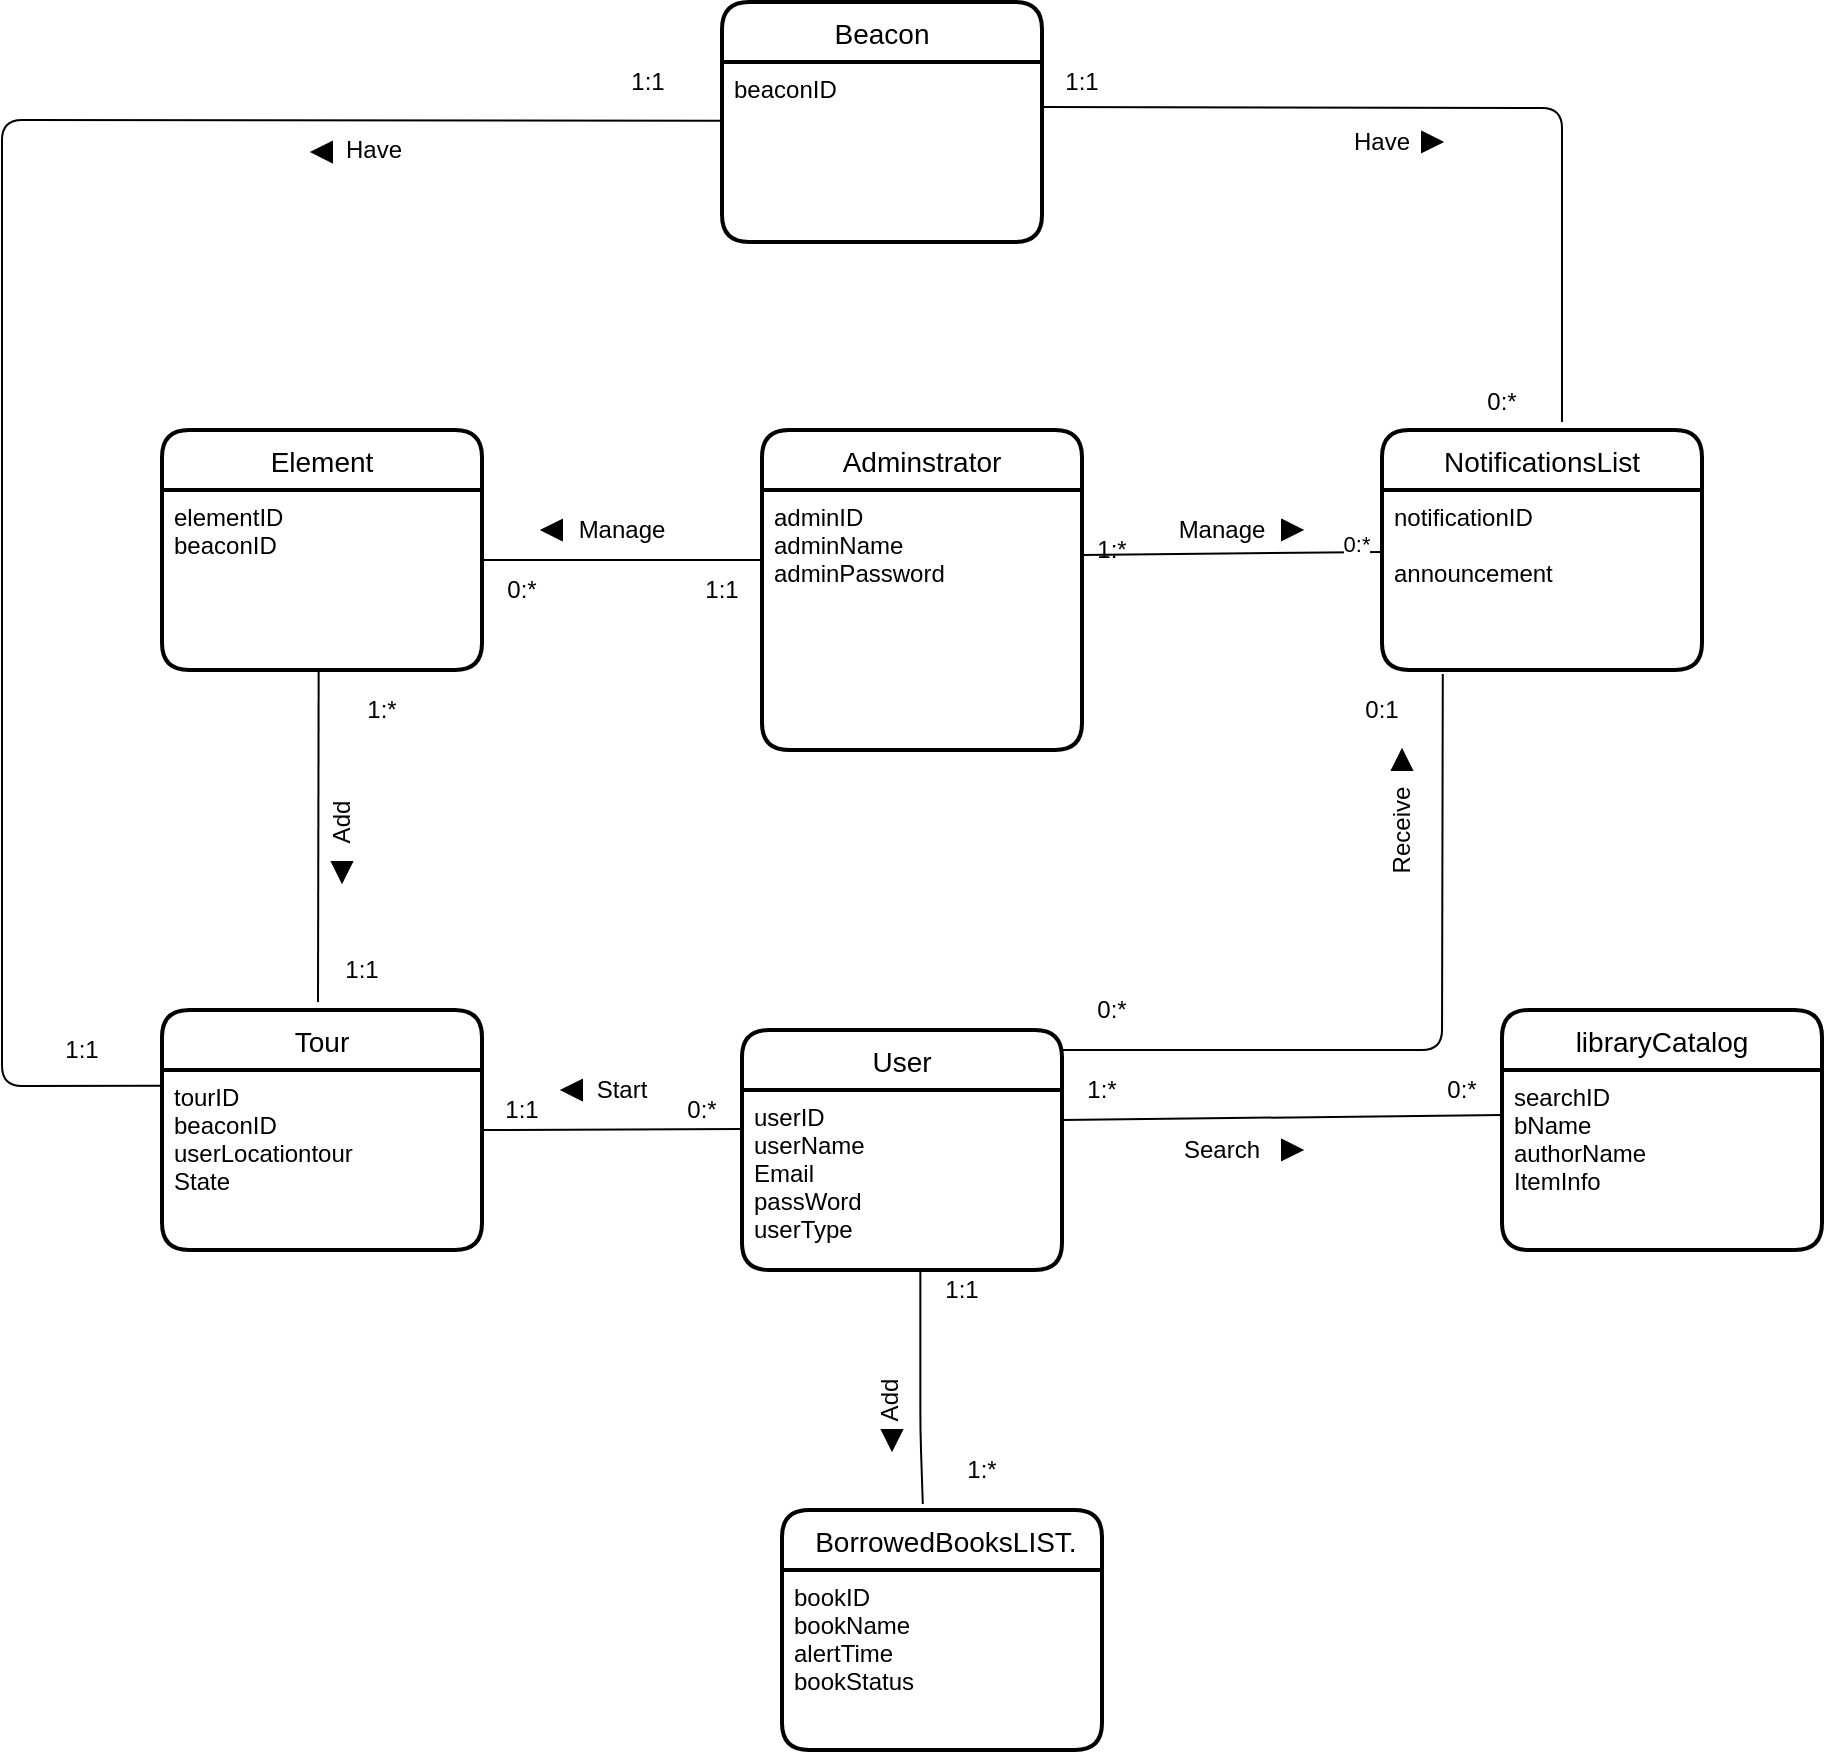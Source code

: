 <mxfile version="13.8.8" type="github">
  <diagram id="b6xReiiVfWbp93-vF_JI" name="Page-1">
    <mxGraphModel dx="1798" dy="958" grid="1" gridSize="10" guides="1" tooltips="1" connect="1" arrows="1" fold="1" page="1" pageScale="1" pageWidth="827" pageHeight="1169" math="0" shadow="0">
      <root>
        <mxCell id="0" />
        <mxCell id="1" parent="0" />
        <mxCell id="oIsRurDVyBBEBnvUEINs-1" value="User" style="swimlane;childLayout=stackLayout;horizontal=1;startSize=30;horizontalStack=0;rounded=1;fontSize=14;fontStyle=0;strokeWidth=2;resizeParent=0;resizeLast=1;shadow=0;dashed=0;align=center;" parent="1" vertex="1">
          <mxGeometry x="440" y="554" width="160" height="120" as="geometry" />
        </mxCell>
        <mxCell id="oIsRurDVyBBEBnvUEINs-2" value="userID&#xa;userName&#xa;Email&#xa;passWord&#xa;userType" style="align=left;strokeColor=none;fillColor=none;spacingLeft=4;fontSize=12;verticalAlign=top;resizable=0;rotatable=0;part=1;" parent="oIsRurDVyBBEBnvUEINs-1" vertex="1">
          <mxGeometry y="30" width="160" height="90" as="geometry" />
        </mxCell>
        <mxCell id="oIsRurDVyBBEBnvUEINs-3" value="Adminstrator" style="swimlane;childLayout=stackLayout;horizontal=1;startSize=30;horizontalStack=0;rounded=1;fontSize=14;fontStyle=0;strokeWidth=2;resizeParent=0;resizeLast=1;shadow=0;dashed=0;align=center;" parent="1" vertex="1">
          <mxGeometry x="450" y="254" width="160" height="160" as="geometry" />
        </mxCell>
        <mxCell id="oIsRurDVyBBEBnvUEINs-4" value="adminID&#xa;adminName&#xa;adminPassword" style="align=left;strokeColor=none;fillColor=none;spacingLeft=4;fontSize=12;verticalAlign=top;resizable=0;rotatable=0;part=1;" parent="oIsRurDVyBBEBnvUEINs-3" vertex="1">
          <mxGeometry y="30" width="160" height="130" as="geometry" />
        </mxCell>
        <mxCell id="oIsRurDVyBBEBnvUEINs-5" value="Tour" style="swimlane;childLayout=stackLayout;horizontal=1;startSize=30;horizontalStack=0;rounded=1;fontSize=14;fontStyle=0;strokeWidth=2;resizeParent=0;resizeLast=1;shadow=0;dashed=0;align=center;" parent="1" vertex="1">
          <mxGeometry x="150" y="544" width="160" height="120" as="geometry" />
        </mxCell>
        <mxCell id="oIsRurDVyBBEBnvUEINs-6" value="tourID&#xa;beaconID&#xa;userLocationtour&#xa;State&#xa;" style="align=left;strokeColor=none;fillColor=none;spacingLeft=4;fontSize=12;verticalAlign=top;resizable=0;rotatable=0;part=1;" parent="oIsRurDVyBBEBnvUEINs-5" vertex="1">
          <mxGeometry y="30" width="160" height="90" as="geometry" />
        </mxCell>
        <mxCell id="oIsRurDVyBBEBnvUEINs-7" value="Element" style="swimlane;childLayout=stackLayout;horizontal=1;startSize=30;horizontalStack=0;rounded=1;fontSize=14;fontStyle=0;strokeWidth=2;resizeParent=0;resizeLast=1;shadow=0;dashed=0;align=center;" parent="1" vertex="1">
          <mxGeometry x="150" y="254" width="160" height="120" as="geometry" />
        </mxCell>
        <mxCell id="oIsRurDVyBBEBnvUEINs-8" value="elementID&#xa;beaconID&#xa;" style="align=left;strokeColor=none;fillColor=none;spacingLeft=4;fontSize=12;verticalAlign=top;resizable=0;rotatable=0;part=1;" parent="oIsRurDVyBBEBnvUEINs-7" vertex="1">
          <mxGeometry y="30" width="160" height="90" as="geometry" />
        </mxCell>
        <mxCell id="oIsRurDVyBBEBnvUEINs-11" value="NotificationsList" style="swimlane;childLayout=stackLayout;horizontal=1;startSize=30;horizontalStack=0;rounded=1;fontSize=14;fontStyle=0;strokeWidth=2;resizeParent=0;resizeLast=1;shadow=0;dashed=0;align=center;" parent="1" vertex="1">
          <mxGeometry x="760" y="254" width="160" height="120" as="geometry" />
        </mxCell>
        <mxCell id="oIsRurDVyBBEBnvUEINs-12" value="notificationID&#xa;&#xa;announcement&#xa;" style="align=left;strokeColor=none;fillColor=none;spacingLeft=4;fontSize=12;verticalAlign=top;resizable=0;rotatable=0;part=1;" parent="oIsRurDVyBBEBnvUEINs-11" vertex="1">
          <mxGeometry y="30" width="160" height="90" as="geometry" />
        </mxCell>
        <mxCell id="oIsRurDVyBBEBnvUEINs-15" value=" BorrowedBooksLIST." style="swimlane;childLayout=stackLayout;horizontal=1;startSize=30;horizontalStack=0;rounded=1;fontSize=14;fontStyle=0;strokeWidth=2;resizeParent=0;resizeLast=1;shadow=0;dashed=0;align=center;" parent="1" vertex="1">
          <mxGeometry x="460" y="794" width="160" height="120" as="geometry" />
        </mxCell>
        <mxCell id="oIsRurDVyBBEBnvUEINs-16" value="bookID&#xa;bookName&#xa;alertTime&#xa;bookStatus&#xa;" style="align=left;strokeColor=none;fillColor=none;spacingLeft=4;fontSize=12;verticalAlign=top;resizable=0;rotatable=0;part=1;" parent="oIsRurDVyBBEBnvUEINs-15" vertex="1">
          <mxGeometry y="30" width="160" height="90" as="geometry" />
        </mxCell>
        <mxCell id="oIsRurDVyBBEBnvUEINs-17" value="libraryCatalog" style="swimlane;childLayout=stackLayout;horizontal=1;startSize=30;horizontalStack=0;rounded=1;fontSize=14;fontStyle=0;strokeWidth=2;resizeParent=0;resizeLast=1;shadow=0;dashed=0;align=center;" parent="1" vertex="1">
          <mxGeometry x="820" y="544" width="160" height="120" as="geometry" />
        </mxCell>
        <mxCell id="oIsRurDVyBBEBnvUEINs-18" value="searchID&#xa;bName&#xa;authorName&#xa;ItemInfo" style="align=left;strokeColor=none;fillColor=none;spacingLeft=4;fontSize=12;verticalAlign=top;resizable=0;rotatable=0;part=1;" parent="oIsRurDVyBBEBnvUEINs-17" vertex="1">
          <mxGeometry y="30" width="160" height="90" as="geometry" />
        </mxCell>
        <mxCell id="YU0FvFcGYG7VNWClvzHV-2" value="" style="endArrow=none;html=1;rounded=0;exitX=1;exitY=0.25;exitDx=0;exitDy=0;" parent="1" source="oIsRurDVyBBEBnvUEINs-4" edge="1">
          <mxGeometry relative="1" as="geometry">
            <mxPoint x="610" y="313.5" as="sourcePoint" />
            <mxPoint x="760" y="315" as="targetPoint" />
          </mxGeometry>
        </mxCell>
        <mxCell id="YU0FvFcGYG7VNWClvzHV-3" value="" style="resizable=0;html=1;align=right;verticalAlign=bottom;" parent="YU0FvFcGYG7VNWClvzHV-2" connectable="0" vertex="1">
          <mxGeometry x="1" relative="1" as="geometry" />
        </mxCell>
        <mxCell id="YU0FvFcGYG7VNWClvzHV-4" value="0:*" style="edgeLabel;html=1;align=center;verticalAlign=middle;resizable=0;points=[];" parent="YU0FvFcGYG7VNWClvzHV-2" vertex="1" connectable="0">
          <mxGeometry x="0.826" y="4" relative="1" as="geometry">
            <mxPoint as="offset" />
          </mxGeometry>
        </mxCell>
        <mxCell id="YU0FvFcGYG7VNWClvzHV-5" value="Manage" style="text;html=1;strokeColor=none;fillColor=none;align=center;verticalAlign=middle;whiteSpace=wrap;rounded=0;" parent="1" vertex="1">
          <mxGeometry x="660" y="294" width="40" height="20" as="geometry" />
        </mxCell>
        <mxCell id="YU0FvFcGYG7VNWClvzHV-6" value="1:*" style="text;html=1;strokeColor=none;fillColor=none;align=center;verticalAlign=middle;whiteSpace=wrap;rounded=0;" parent="1" vertex="1">
          <mxGeometry x="620" y="304" width="10" height="20" as="geometry" />
        </mxCell>
        <mxCell id="YU0FvFcGYG7VNWClvzHV-11" value="" style="endArrow=none;html=1;rounded=0;" parent="1" edge="1">
          <mxGeometry relative="1" as="geometry">
            <mxPoint x="228.33" y="374.17" as="sourcePoint" />
            <mxPoint x="228" y="540" as="targetPoint" />
          </mxGeometry>
        </mxCell>
        <mxCell id="YU0FvFcGYG7VNWClvzHV-12" value="1:*" style="text;html=1;strokeColor=none;fillColor=none;align=center;verticalAlign=middle;whiteSpace=wrap;rounded=0;" parent="1" vertex="1">
          <mxGeometry x="240" y="384" width="40" height="20" as="geometry" />
        </mxCell>
        <mxCell id="YU0FvFcGYG7VNWClvzHV-13" value="1:1" style="text;html=1;strokeColor=none;fillColor=none;align=center;verticalAlign=middle;whiteSpace=wrap;rounded=0;" parent="1" vertex="1">
          <mxGeometry x="230" y="514" width="40" height="20" as="geometry" />
        </mxCell>
        <mxCell id="YU0FvFcGYG7VNWClvzHV-14" value="0:*" style="text;html=1;strokeColor=none;fillColor=none;align=center;verticalAlign=middle;whiteSpace=wrap;rounded=0;" parent="1" vertex="1">
          <mxGeometry x="310" y="324" width="40" height="20" as="geometry" />
        </mxCell>
        <mxCell id="YU0FvFcGYG7VNWClvzHV-19" value="Manage" style="text;html=1;strokeColor=none;fillColor=none;align=center;verticalAlign=middle;whiteSpace=wrap;rounded=0;rotation=0;" parent="1" vertex="1">
          <mxGeometry x="360" y="294" width="40" height="20" as="geometry" />
        </mxCell>
        <mxCell id="oIsRurDVyBBEBnvUEINs-9" value="Beacon" style="swimlane;childLayout=stackLayout;horizontal=1;startSize=30;horizontalStack=0;rounded=1;fontSize=14;fontStyle=0;strokeWidth=2;resizeParent=0;resizeLast=1;shadow=0;dashed=0;align=center;" parent="1" vertex="1">
          <mxGeometry x="430" y="40" width="160" height="120" as="geometry" />
        </mxCell>
        <mxCell id="oIsRurDVyBBEBnvUEINs-10" value="beaconID&#xa;&#xa;" style="align=left;strokeColor=none;fillColor=none;spacingLeft=4;fontSize=12;verticalAlign=top;resizable=0;rotatable=0;part=1;" parent="oIsRurDVyBBEBnvUEINs-9" vertex="1">
          <mxGeometry y="30" width="160" height="90" as="geometry" />
        </mxCell>
        <mxCell id="YU0FvFcGYG7VNWClvzHV-21" value="" style="line;strokeWidth=1;rotatable=0;dashed=0;labelPosition=right;align=left;verticalAlign=middle;spacingTop=0;spacingLeft=6;points=[];portConstraint=eastwest;" parent="1" vertex="1">
          <mxGeometry x="310" y="314" width="140" height="10" as="geometry" />
        </mxCell>
        <mxCell id="YU0FvFcGYG7VNWClvzHV-16" value="1:1" style="text;html=1;strokeColor=none;fillColor=none;align=center;verticalAlign=middle;whiteSpace=wrap;rounded=0;" parent="1" vertex="1">
          <mxGeometry x="350" y="314" width="160" height="40" as="geometry" />
        </mxCell>
        <mxCell id="YU0FvFcGYG7VNWClvzHV-31" value="" style="endArrow=none;html=1;exitX=0.44;exitY=-0.025;exitDx=0;exitDy=0;exitPerimeter=0;" parent="1" source="oIsRurDVyBBEBnvUEINs-15" edge="1">
          <mxGeometry width="50" height="50" relative="1" as="geometry">
            <mxPoint x="529" y="784" as="sourcePoint" />
            <mxPoint x="529.17" y="674" as="targetPoint" />
            <Array as="points">
              <mxPoint x="529.17" y="754" />
            </Array>
          </mxGeometry>
        </mxCell>
        <mxCell id="YU0FvFcGYG7VNWClvzHV-32" value="1:1" style="text;html=1;strokeColor=none;fillColor=none;align=center;verticalAlign=middle;whiteSpace=wrap;rounded=0;" parent="1" vertex="1">
          <mxGeometry x="530" y="674" width="40" height="20" as="geometry" />
        </mxCell>
        <mxCell id="YU0FvFcGYG7VNWClvzHV-33" value="1:*" style="text;html=1;strokeColor=none;fillColor=none;align=center;verticalAlign=middle;whiteSpace=wrap;rounded=0;" parent="1" vertex="1">
          <mxGeometry x="540" y="764" width="40" height="20" as="geometry" />
        </mxCell>
        <mxCell id="YU0FvFcGYG7VNWClvzHV-34" value="Add" style="text;html=1;strokeColor=none;fillColor=none;align=center;verticalAlign=middle;whiteSpace=wrap;rounded=0;rotation=-90;" parent="1" vertex="1">
          <mxGeometry x="494" y="729" width="40" height="20" as="geometry" />
        </mxCell>
        <mxCell id="YU0FvFcGYG7VNWClvzHV-35" value="" style="endArrow=none;html=1;exitX=1;exitY=0.5;exitDx=0;exitDy=0;" parent="1" source="oIsRurDVyBBEBnvUEINs-5" edge="1">
          <mxGeometry width="50" height="50" relative="1" as="geometry">
            <mxPoint x="370" y="603.5" as="sourcePoint" />
            <mxPoint x="440" y="603.5" as="targetPoint" />
          </mxGeometry>
        </mxCell>
        <mxCell id="YU0FvFcGYG7VNWClvzHV-36" value="1:1" style="text;html=1;strokeColor=none;fillColor=none;align=center;verticalAlign=middle;whiteSpace=wrap;rounded=0;" parent="1" vertex="1">
          <mxGeometry x="310" y="584" width="40" height="20" as="geometry" />
        </mxCell>
        <mxCell id="YU0FvFcGYG7VNWClvzHV-37" value="0:*" style="text;html=1;strokeColor=none;fillColor=none;align=center;verticalAlign=middle;whiteSpace=wrap;rounded=0;" parent="1" vertex="1">
          <mxGeometry x="400" y="584" width="40" height="20" as="geometry" />
        </mxCell>
        <mxCell id="YU0FvFcGYG7VNWClvzHV-38" value="Start" style="text;html=1;strokeColor=none;fillColor=none;align=center;verticalAlign=middle;whiteSpace=wrap;rounded=0;" parent="1" vertex="1">
          <mxGeometry x="360" y="574" width="40" height="20" as="geometry" />
        </mxCell>
        <mxCell id="YU0FvFcGYG7VNWClvzHV-39" value="" style="endArrow=none;html=1;entryX=0;entryY=0.25;entryDx=0;entryDy=0;" parent="1" target="oIsRurDVyBBEBnvUEINs-18" edge="1">
          <mxGeometry width="50" height="50" relative="1" as="geometry">
            <mxPoint x="600" y="599" as="sourcePoint" />
            <mxPoint x="740" y="599" as="targetPoint" />
          </mxGeometry>
        </mxCell>
        <mxCell id="YU0FvFcGYG7VNWClvzHV-41" value="1:*" style="text;html=1;strokeColor=none;fillColor=none;align=center;verticalAlign=middle;whiteSpace=wrap;rounded=0;" parent="1" vertex="1">
          <mxGeometry x="600" y="574" width="40" height="20" as="geometry" />
        </mxCell>
        <mxCell id="YU0FvFcGYG7VNWClvzHV-42" value="0:*" style="text;html=1;strokeColor=none;fillColor=none;align=center;verticalAlign=middle;whiteSpace=wrap;rounded=0;" parent="1" vertex="1">
          <mxGeometry x="780" y="574" width="40" height="20" as="geometry" />
        </mxCell>
        <mxCell id="YU0FvFcGYG7VNWClvzHV-43" value="Search" style="text;html=1;strokeColor=none;fillColor=none;align=center;verticalAlign=middle;whiteSpace=wrap;rounded=0;" parent="1" vertex="1">
          <mxGeometry x="660" y="604" width="40" height="20" as="geometry" />
        </mxCell>
        <mxCell id="YU0FvFcGYG7VNWClvzHV-45" value="" style="endArrow=none;html=1;entryX=0.19;entryY=1.022;entryDx=0;entryDy=0;entryPerimeter=0;" parent="1" target="oIsRurDVyBBEBnvUEINs-12" edge="1">
          <mxGeometry width="50" height="50" relative="1" as="geometry">
            <mxPoint x="600" y="564" as="sourcePoint" />
            <mxPoint x="770" y="434" as="targetPoint" />
            <Array as="points">
              <mxPoint x="790" y="564" />
            </Array>
          </mxGeometry>
        </mxCell>
        <mxCell id="YU0FvFcGYG7VNWClvzHV-47" value="0:1" style="text;html=1;strokeColor=none;fillColor=none;align=center;verticalAlign=middle;whiteSpace=wrap;rounded=0;" parent="1" vertex="1">
          <mxGeometry x="740" y="384" width="40" height="20" as="geometry" />
        </mxCell>
        <mxCell id="YU0FvFcGYG7VNWClvzHV-48" value="0:*" style="text;html=1;strokeColor=none;fillColor=none;align=center;verticalAlign=middle;whiteSpace=wrap;rounded=0;" parent="1" vertex="1">
          <mxGeometry x="605" y="534" width="40" height="20" as="geometry" />
        </mxCell>
        <mxCell id="YU0FvFcGYG7VNWClvzHV-49" value="Receive" style="text;html=1;strokeColor=none;fillColor=none;align=center;verticalAlign=middle;whiteSpace=wrap;rounded=0;rotation=-90;" parent="1" vertex="1">
          <mxGeometry x="740" y="444" width="60" height="20" as="geometry" />
        </mxCell>
        <mxCell id="YU0FvFcGYG7VNWClvzHV-50" value="" style="endArrow=none;html=1;exitX=-0.006;exitY=0.088;exitDx=0;exitDy=0;exitPerimeter=0;" parent="1" source="oIsRurDVyBBEBnvUEINs-6" edge="1">
          <mxGeometry width="50" height="50" relative="1" as="geometry">
            <mxPoint x="70" y="580" as="sourcePoint" />
            <mxPoint x="430" y="99.41" as="targetPoint" />
            <Array as="points">
              <mxPoint x="70" y="582" />
              <mxPoint x="70" y="99" />
            </Array>
          </mxGeometry>
        </mxCell>
        <mxCell id="YU0FvFcGYG7VNWClvzHV-51" value="" style="endArrow=none;html=1;exitX=1;exitY=0.25;exitDx=0;exitDy=0;" parent="1" source="oIsRurDVyBBEBnvUEINs-10" edge="1">
          <mxGeometry width="50" height="50" relative="1" as="geometry">
            <mxPoint x="640" y="180" as="sourcePoint" />
            <mxPoint x="850" y="250" as="targetPoint" />
            <Array as="points">
              <mxPoint x="850" y="93" />
            </Array>
          </mxGeometry>
        </mxCell>
        <mxCell id="YU0FvFcGYG7VNWClvzHV-52" value="Add" style="text;html=1;strokeColor=none;fillColor=none;align=center;verticalAlign=middle;whiteSpace=wrap;rounded=0;rotation=-90;" parent="1" vertex="1">
          <mxGeometry x="220" y="440" width="40" height="20" as="geometry" />
        </mxCell>
        <mxCell id="YU0FvFcGYG7VNWClvzHV-53" value="1:1" style="text;html=1;strokeColor=none;fillColor=none;align=center;verticalAlign=middle;whiteSpace=wrap;rounded=0;" parent="1" vertex="1">
          <mxGeometry x="590" y="70" width="40" height="20" as="geometry" />
        </mxCell>
        <mxCell id="YU0FvFcGYG7VNWClvzHV-54" value="0:*" style="text;html=1;strokeColor=none;fillColor=none;align=center;verticalAlign=middle;whiteSpace=wrap;rounded=0;" parent="1" vertex="1">
          <mxGeometry x="800" y="230" width="40" height="20" as="geometry" />
        </mxCell>
        <mxCell id="YU0FvFcGYG7VNWClvzHV-55" value="Have" style="text;html=1;strokeColor=none;fillColor=none;align=center;verticalAlign=middle;whiteSpace=wrap;rounded=0;" parent="1" vertex="1">
          <mxGeometry x="740" y="100" width="40" height="20" as="geometry" />
        </mxCell>
        <mxCell id="YU0FvFcGYG7VNWClvzHV-56" value="1:1" style="text;html=1;strokeColor=none;fillColor=none;align=center;verticalAlign=middle;whiteSpace=wrap;rounded=0;" parent="1" vertex="1">
          <mxGeometry x="373" y="70" width="40" height="20" as="geometry" />
        </mxCell>
        <mxCell id="YU0FvFcGYG7VNWClvzHV-57" value="1:1" style="text;html=1;strokeColor=none;fillColor=none;align=center;verticalAlign=middle;whiteSpace=wrap;rounded=0;" parent="1" vertex="1">
          <mxGeometry x="90" y="554" width="40" height="20" as="geometry" />
        </mxCell>
        <mxCell id="YU0FvFcGYG7VNWClvzHV-59" value="Have" style="text;whiteSpace=wrap;html=1;" parent="1" vertex="1">
          <mxGeometry x="240" y="100" width="50" height="30" as="geometry" />
        </mxCell>
        <mxCell id="YU0FvFcGYG7VNWClvzHV-60" value="" style="triangle;whiteSpace=wrap;html=1;fillColor=#000000;direction=west;" parent="1" vertex="1">
          <mxGeometry x="225" y="110" width="10" height="10" as="geometry" />
        </mxCell>
        <mxCell id="YU0FvFcGYG7VNWClvzHV-62" value="" style="triangle;whiteSpace=wrap;html=1;fillColor=#000000;direction=east;" parent="1" vertex="1">
          <mxGeometry x="780" y="105" width="10" height="10" as="geometry" />
        </mxCell>
        <mxCell id="YU0FvFcGYG7VNWClvzHV-63" value="" style="triangle;whiteSpace=wrap;html=1;fillColor=#000000;direction=east;" parent="1" vertex="1">
          <mxGeometry x="710" y="299" width="10" height="10" as="geometry" />
        </mxCell>
        <mxCell id="YU0FvFcGYG7VNWClvzHV-64" value="" style="triangle;whiteSpace=wrap;html=1;fillColor=#000000;direction=west;" parent="1" vertex="1">
          <mxGeometry x="340" y="299" width="10" height="10" as="geometry" />
        </mxCell>
        <mxCell id="YU0FvFcGYG7VNWClvzHV-65" value="" style="triangle;whiteSpace=wrap;html=1;fillColor=#000000;direction=south;" parent="1" vertex="1">
          <mxGeometry x="235" y="470" width="10" height="10" as="geometry" />
        </mxCell>
        <mxCell id="YU0FvFcGYG7VNWClvzHV-66" value="" style="triangle;whiteSpace=wrap;html=1;fillColor=#000000;direction=west;" parent="1" vertex="1">
          <mxGeometry x="350" y="579" width="10" height="10" as="geometry" />
        </mxCell>
        <mxCell id="YU0FvFcGYG7VNWClvzHV-69" value="" style="triangle;whiteSpace=wrap;html=1;fillColor=#000000;direction=east;" parent="1" vertex="1">
          <mxGeometry x="710" y="609" width="10" height="10" as="geometry" />
        </mxCell>
        <mxCell id="YU0FvFcGYG7VNWClvzHV-70" value="" style="triangle;whiteSpace=wrap;html=1;fillColor=#000000;direction=north;" parent="1" vertex="1">
          <mxGeometry x="765" y="414" width="10" height="10" as="geometry" />
        </mxCell>
        <mxCell id="YU0FvFcGYG7VNWClvzHV-71" value="" style="triangle;whiteSpace=wrap;html=1;fillColor=#000000;direction=south;" parent="1" vertex="1">
          <mxGeometry x="510" y="754" width="10" height="10" as="geometry" />
        </mxCell>
      </root>
    </mxGraphModel>
  </diagram>
</mxfile>
